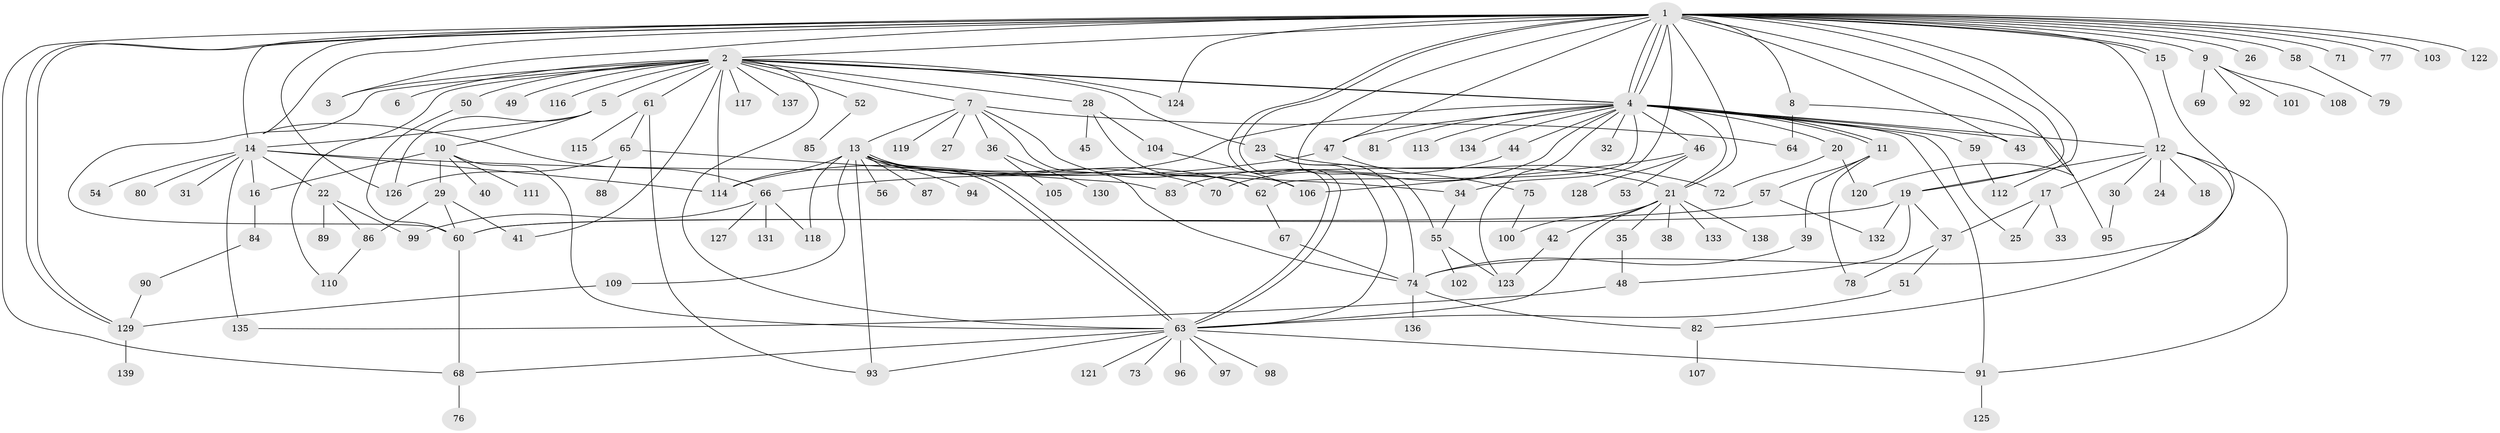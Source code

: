 // Generated by graph-tools (version 1.1) at 2025/35/03/09/25 02:35:41]
// undirected, 139 vertices, 213 edges
graph export_dot {
graph [start="1"]
  node [color=gray90,style=filled];
  1;
  2;
  3;
  4;
  5;
  6;
  7;
  8;
  9;
  10;
  11;
  12;
  13;
  14;
  15;
  16;
  17;
  18;
  19;
  20;
  21;
  22;
  23;
  24;
  25;
  26;
  27;
  28;
  29;
  30;
  31;
  32;
  33;
  34;
  35;
  36;
  37;
  38;
  39;
  40;
  41;
  42;
  43;
  44;
  45;
  46;
  47;
  48;
  49;
  50;
  51;
  52;
  53;
  54;
  55;
  56;
  57;
  58;
  59;
  60;
  61;
  62;
  63;
  64;
  65;
  66;
  67;
  68;
  69;
  70;
  71;
  72;
  73;
  74;
  75;
  76;
  77;
  78;
  79;
  80;
  81;
  82;
  83;
  84;
  85;
  86;
  87;
  88;
  89;
  90;
  91;
  92;
  93;
  94;
  95;
  96;
  97;
  98;
  99;
  100;
  101;
  102;
  103;
  104;
  105;
  106;
  107;
  108;
  109;
  110;
  111;
  112;
  113;
  114;
  115;
  116;
  117;
  118;
  119;
  120;
  121;
  122;
  123;
  124;
  125;
  126;
  127;
  128;
  129;
  130;
  131;
  132;
  133;
  134;
  135;
  136;
  137;
  138;
  139;
  1 -- 2;
  1 -- 3;
  1 -- 4;
  1 -- 4;
  1 -- 4;
  1 -- 8;
  1 -- 9;
  1 -- 12;
  1 -- 14;
  1 -- 15;
  1 -- 15;
  1 -- 19;
  1 -- 21;
  1 -- 26;
  1 -- 34;
  1 -- 43;
  1 -- 47;
  1 -- 55;
  1 -- 58;
  1 -- 63;
  1 -- 63;
  1 -- 66;
  1 -- 68;
  1 -- 71;
  1 -- 77;
  1 -- 103;
  1 -- 112;
  1 -- 120;
  1 -- 122;
  1 -- 124;
  1 -- 126;
  1 -- 129;
  1 -- 129;
  2 -- 3;
  2 -- 4;
  2 -- 4;
  2 -- 5;
  2 -- 6;
  2 -- 7;
  2 -- 23;
  2 -- 28;
  2 -- 41;
  2 -- 49;
  2 -- 50;
  2 -- 52;
  2 -- 60;
  2 -- 61;
  2 -- 63;
  2 -- 110;
  2 -- 114;
  2 -- 116;
  2 -- 117;
  2 -- 124;
  2 -- 137;
  4 -- 11;
  4 -- 11;
  4 -- 12;
  4 -- 20;
  4 -- 21;
  4 -- 25;
  4 -- 32;
  4 -- 43;
  4 -- 44;
  4 -- 46;
  4 -- 47;
  4 -- 59;
  4 -- 62;
  4 -- 70;
  4 -- 81;
  4 -- 91;
  4 -- 113;
  4 -- 114;
  4 -- 123;
  4 -- 134;
  5 -- 10;
  5 -- 14;
  5 -- 126;
  7 -- 13;
  7 -- 27;
  7 -- 36;
  7 -- 64;
  7 -- 74;
  7 -- 106;
  7 -- 119;
  8 -- 64;
  8 -- 95;
  9 -- 69;
  9 -- 92;
  9 -- 101;
  9 -- 108;
  10 -- 16;
  10 -- 29;
  10 -- 40;
  10 -- 63;
  10 -- 111;
  11 -- 39;
  11 -- 57;
  11 -- 78;
  12 -- 17;
  12 -- 18;
  12 -- 19;
  12 -- 24;
  12 -- 30;
  12 -- 82;
  12 -- 91;
  13 -- 21;
  13 -- 56;
  13 -- 62;
  13 -- 63;
  13 -- 63;
  13 -- 70;
  13 -- 87;
  13 -- 93;
  13 -- 94;
  13 -- 109;
  13 -- 114;
  13 -- 118;
  14 -- 16;
  14 -- 22;
  14 -- 31;
  14 -- 34;
  14 -- 54;
  14 -- 80;
  14 -- 114;
  14 -- 135;
  15 -- 74;
  16 -- 84;
  17 -- 25;
  17 -- 33;
  17 -- 37;
  19 -- 37;
  19 -- 48;
  19 -- 60;
  19 -- 132;
  20 -- 72;
  20 -- 120;
  21 -- 35;
  21 -- 38;
  21 -- 42;
  21 -- 63;
  21 -- 100;
  21 -- 133;
  21 -- 138;
  22 -- 86;
  22 -- 89;
  22 -- 99;
  23 -- 63;
  23 -- 72;
  23 -- 74;
  28 -- 45;
  28 -- 62;
  28 -- 104;
  29 -- 41;
  29 -- 60;
  29 -- 86;
  30 -- 95;
  34 -- 55;
  35 -- 48;
  36 -- 105;
  36 -- 130;
  37 -- 51;
  37 -- 78;
  39 -- 74;
  42 -- 123;
  44 -- 83;
  46 -- 53;
  46 -- 106;
  46 -- 128;
  47 -- 66;
  47 -- 75;
  48 -- 135;
  50 -- 60;
  51 -- 63;
  52 -- 85;
  55 -- 102;
  55 -- 123;
  57 -- 60;
  57 -- 132;
  58 -- 79;
  59 -- 112;
  60 -- 68;
  61 -- 65;
  61 -- 93;
  61 -- 115;
  62 -- 67;
  63 -- 68;
  63 -- 73;
  63 -- 91;
  63 -- 93;
  63 -- 96;
  63 -- 97;
  63 -- 98;
  63 -- 121;
  65 -- 83;
  65 -- 88;
  65 -- 126;
  66 -- 99;
  66 -- 118;
  66 -- 127;
  66 -- 131;
  67 -- 74;
  68 -- 76;
  74 -- 82;
  74 -- 136;
  75 -- 100;
  82 -- 107;
  84 -- 90;
  86 -- 110;
  90 -- 129;
  91 -- 125;
  104 -- 106;
  109 -- 129;
  129 -- 139;
}
